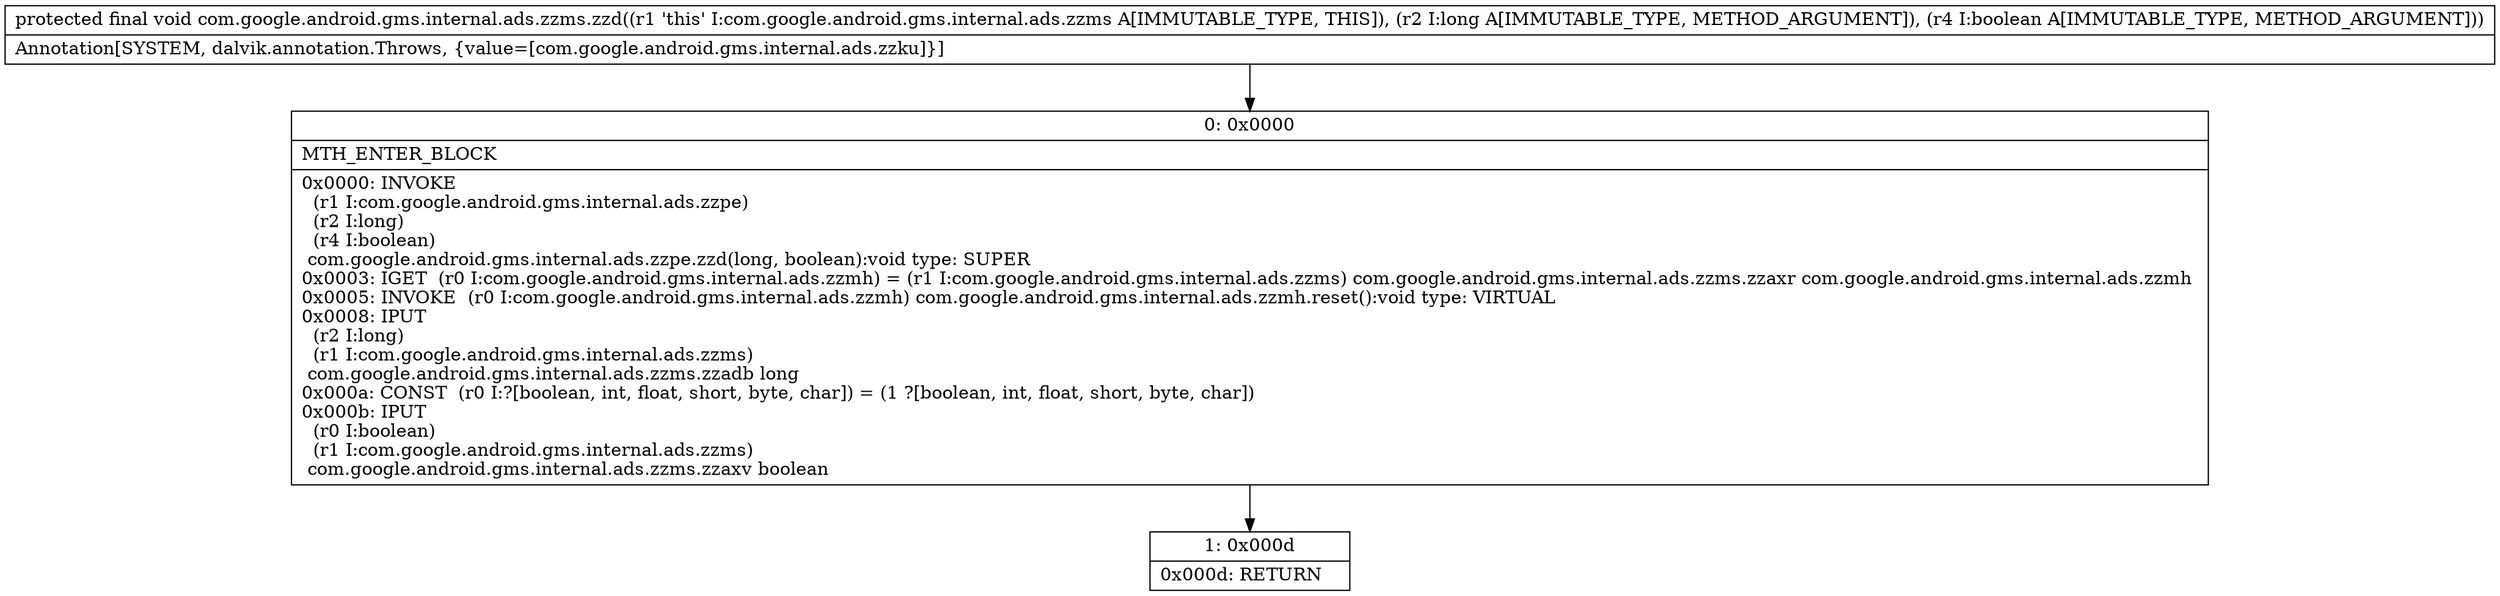 digraph "CFG forcom.google.android.gms.internal.ads.zzms.zzd(JZ)V" {
Node_0 [shape=record,label="{0\:\ 0x0000|MTH_ENTER_BLOCK\l|0x0000: INVOKE  \l  (r1 I:com.google.android.gms.internal.ads.zzpe)\l  (r2 I:long)\l  (r4 I:boolean)\l com.google.android.gms.internal.ads.zzpe.zzd(long, boolean):void type: SUPER \l0x0003: IGET  (r0 I:com.google.android.gms.internal.ads.zzmh) = (r1 I:com.google.android.gms.internal.ads.zzms) com.google.android.gms.internal.ads.zzms.zzaxr com.google.android.gms.internal.ads.zzmh \l0x0005: INVOKE  (r0 I:com.google.android.gms.internal.ads.zzmh) com.google.android.gms.internal.ads.zzmh.reset():void type: VIRTUAL \l0x0008: IPUT  \l  (r2 I:long)\l  (r1 I:com.google.android.gms.internal.ads.zzms)\l com.google.android.gms.internal.ads.zzms.zzadb long \l0x000a: CONST  (r0 I:?[boolean, int, float, short, byte, char]) = (1 ?[boolean, int, float, short, byte, char]) \l0x000b: IPUT  \l  (r0 I:boolean)\l  (r1 I:com.google.android.gms.internal.ads.zzms)\l com.google.android.gms.internal.ads.zzms.zzaxv boolean \l}"];
Node_1 [shape=record,label="{1\:\ 0x000d|0x000d: RETURN   \l}"];
MethodNode[shape=record,label="{protected final void com.google.android.gms.internal.ads.zzms.zzd((r1 'this' I:com.google.android.gms.internal.ads.zzms A[IMMUTABLE_TYPE, THIS]), (r2 I:long A[IMMUTABLE_TYPE, METHOD_ARGUMENT]), (r4 I:boolean A[IMMUTABLE_TYPE, METHOD_ARGUMENT]))  | Annotation[SYSTEM, dalvik.annotation.Throws, \{value=[com.google.android.gms.internal.ads.zzku]\}]\l}"];
MethodNode -> Node_0;
Node_0 -> Node_1;
}

